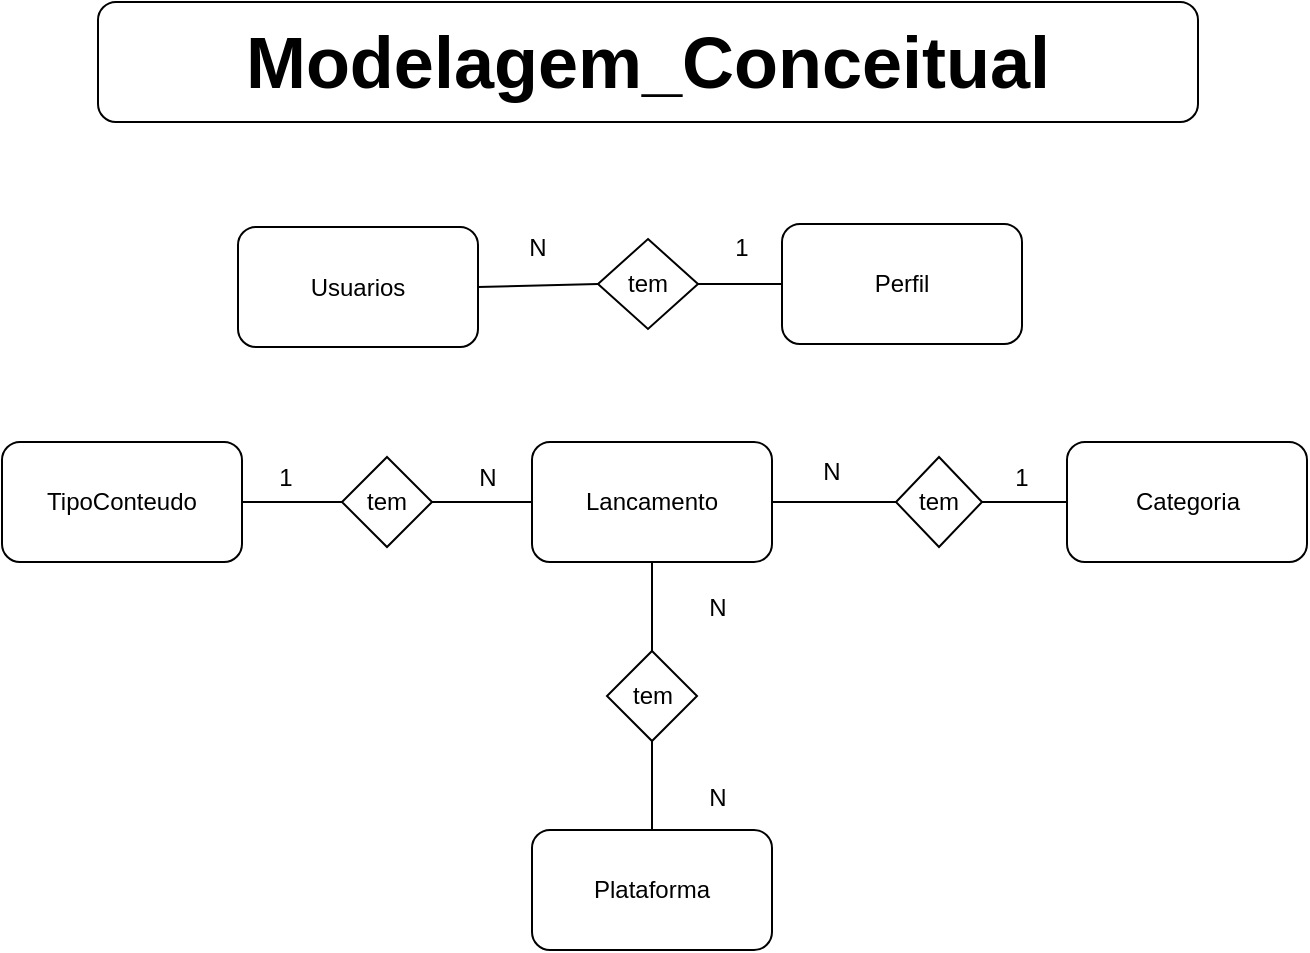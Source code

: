 <mxfile version="11.1.4" type="device"><diagram id="IKnwX2WGVvROxh1DFadM" name="Conceitual"><mxGraphModel dx="912" dy="655" grid="1" gridSize="10" guides="1" tooltips="1" connect="1" arrows="1" fold="1" page="1" pageScale="1" pageWidth="827" pageHeight="1169" math="0" shadow="0"><root><mxCell id="0"/><mxCell id="1" parent="0"/><mxCell id="0rki3idUkufvzQp9shYy-1" value="&lt;b&gt;&lt;font style=&quot;font-size: 36px&quot;&gt;Modelagem_Conceitual&lt;/font&gt;&lt;/b&gt;" style="rounded=1;whiteSpace=wrap;html=1;" vertex="1" parent="1"><mxGeometry x="217" y="20" width="550" height="60" as="geometry"/></mxCell><mxCell id="0rki3idUkufvzQp9shYy-2" value="Lancamento" style="rounded=1;whiteSpace=wrap;html=1;" vertex="1" parent="1"><mxGeometry x="434" y="240" width="120" height="60" as="geometry"/></mxCell><mxCell id="0rki3idUkufvzQp9shYy-3" value="Usuarios" style="rounded=1;whiteSpace=wrap;html=1;" vertex="1" parent="1"><mxGeometry x="287" y="132.5" width="120" height="60" as="geometry"/></mxCell><mxCell id="0rki3idUkufvzQp9shYy-4" value="Perfil" style="rounded=1;whiteSpace=wrap;html=1;" vertex="1" parent="1"><mxGeometry x="559" y="131" width="120" height="60" as="geometry"/></mxCell><mxCell id="0rki3idUkufvzQp9shYy-5" value="tem" style="rhombus;whiteSpace=wrap;html=1;" vertex="1" parent="1"><mxGeometry x="467" y="138.5" width="50" height="45" as="geometry"/></mxCell><mxCell id="0rki3idUkufvzQp9shYy-6" value="" style="endArrow=none;html=1;entryX=0;entryY=0.5;entryDx=0;entryDy=0;exitX=1;exitY=0.5;exitDx=0;exitDy=0;" edge="1" parent="1" source="0rki3idUkufvzQp9shYy-3" target="0rki3idUkufvzQp9shYy-5"><mxGeometry width="50" height="50" relative="1" as="geometry"><mxPoint x="157" y="391" as="sourcePoint"/><mxPoint x="207" y="341" as="targetPoint"/></mxGeometry></mxCell><mxCell id="0rki3idUkufvzQp9shYy-7" value="" style="endArrow=none;html=1;entryX=0;entryY=0.5;entryDx=0;entryDy=0;exitX=1;exitY=0.5;exitDx=0;exitDy=0;" edge="1" parent="1" source="0rki3idUkufvzQp9shYy-5" target="0rki3idUkufvzQp9shYy-4"><mxGeometry width="50" height="50" relative="1" as="geometry"><mxPoint x="427" y="171" as="sourcePoint"/><mxPoint x="477" y="171" as="targetPoint"/></mxGeometry></mxCell><mxCell id="0rki3idUkufvzQp9shYy-8" value="TipoConteudo" style="rounded=1;whiteSpace=wrap;html=1;" vertex="1" parent="1"><mxGeometry x="169" y="240" width="120" height="60" as="geometry"/></mxCell><mxCell id="0rki3idUkufvzQp9shYy-9" value="Categoria" style="rounded=1;whiteSpace=wrap;html=1;" vertex="1" parent="1"><mxGeometry x="701.5" y="240" width="120" height="60" as="geometry"/></mxCell><mxCell id="0rki3idUkufvzQp9shYy-19" value="tem" style="rhombus;whiteSpace=wrap;html=1;" vertex="1" parent="1"><mxGeometry x="339" y="247.5" width="45" height="45" as="geometry"/></mxCell><mxCell id="0rki3idUkufvzQp9shYy-20" value="tem" style="rhombus;whiteSpace=wrap;html=1;" vertex="1" parent="1"><mxGeometry x="616" y="247.5" width="43" height="45" as="geometry"/></mxCell><mxCell id="0rki3idUkufvzQp9shYy-23" value="" style="endArrow=none;html=1;entryX=0;entryY=0.5;entryDx=0;entryDy=0;exitX=1;exitY=0.5;exitDx=0;exitDy=0;" edge="1" parent="1" source="0rki3idUkufvzQp9shYy-2" target="0rki3idUkufvzQp9shYy-20"><mxGeometry width="50" height="50" relative="1" as="geometry"><mxPoint x="601.5" y="182.5" as="sourcePoint"/><mxPoint x="411.5" y="15" as="targetPoint"/></mxGeometry></mxCell><mxCell id="0rki3idUkufvzQp9shYy-24" value="" style="endArrow=none;html=1;entryX=0;entryY=0.5;entryDx=0;entryDy=0;exitX=1;exitY=0.5;exitDx=0;exitDy=0;" edge="1" parent="1" source="0rki3idUkufvzQp9shYy-20" target="0rki3idUkufvzQp9shYy-9"><mxGeometry width="50" height="50" relative="1" as="geometry"><mxPoint x="461.5" y="15" as="sourcePoint"/><mxPoint x="521.5" y="15" as="targetPoint"/></mxGeometry></mxCell><mxCell id="0rki3idUkufvzQp9shYy-25" value="" style="endArrow=none;html=1;entryX=1;entryY=0.5;entryDx=0;entryDy=0;exitX=0;exitY=0.5;exitDx=0;exitDy=0;" edge="1" parent="1" source="0rki3idUkufvzQp9shYy-19" target="0rki3idUkufvzQp9shYy-8"><mxGeometry width="50" height="50" relative="1" as="geometry"><mxPoint x="471.5" y="113.5" as="sourcePoint"/><mxPoint x="531.5" y="113.5" as="targetPoint"/></mxGeometry></mxCell><mxCell id="0rki3idUkufvzQp9shYy-28" value="Plataforma" style="rounded=1;whiteSpace=wrap;html=1;" vertex="1" parent="1"><mxGeometry x="434" y="434" width="120" height="60" as="geometry"/></mxCell><mxCell id="0rki3idUkufvzQp9shYy-29" value="tem" style="rhombus;whiteSpace=wrap;html=1;" vertex="1" parent="1"><mxGeometry x="471.5" y="344.5" width="45" height="45" as="geometry"/></mxCell><mxCell id="0rki3idUkufvzQp9shYy-30" value="" style="endArrow=none;html=1;entryX=0.5;entryY=0;entryDx=0;entryDy=0;exitX=0.5;exitY=1;exitDx=0;exitDy=0;" edge="1" parent="1" source="0rki3idUkufvzQp9shYy-2" target="0rki3idUkufvzQp9shYy-29"><mxGeometry width="50" height="50" relative="1" as="geometry"><mxPoint x="494" y="350" as="sourcePoint"/><mxPoint x="604.0" y="280" as="targetPoint"/></mxGeometry></mxCell><mxCell id="0rki3idUkufvzQp9shYy-31" value="" style="endArrow=none;html=1;entryX=0.5;entryY=0;entryDx=0;entryDy=0;exitX=0.5;exitY=1;exitDx=0;exitDy=0;" edge="1" parent="1" source="0rki3idUkufvzQp9shYy-29" target="0rki3idUkufvzQp9shYy-28"><mxGeometry width="50" height="50" relative="1" as="geometry"><mxPoint x="574.0" y="290" as="sourcePoint"/><mxPoint x="614.0" y="290" as="targetPoint"/></mxGeometry></mxCell><mxCell id="Ps4J2Fh5uunrOuIDjTFJ-3" value="N" style="text;html=1;strokeColor=none;fillColor=none;align=center;verticalAlign=middle;whiteSpace=wrap;rounded=0;" vertex="1" parent="1"><mxGeometry x="417" y="132.5" width="40" height="20" as="geometry"/></mxCell><mxCell id="Ps4J2Fh5uunrOuIDjTFJ-4" value="1" style="text;html=1;strokeColor=none;fillColor=none;align=center;verticalAlign=middle;whiteSpace=wrap;rounded=0;" vertex="1" parent="1"><mxGeometry x="519" y="132.5" width="40" height="20" as="geometry"/></mxCell><mxCell id="Ps4J2Fh5uunrOuIDjTFJ-6" value="N" style="text;html=1;strokeColor=none;fillColor=none;align=center;verticalAlign=middle;whiteSpace=wrap;rounded=0;" vertex="1" parent="1"><mxGeometry x="506.5" y="407.5" width="40" height="20" as="geometry"/></mxCell><mxCell id="vnw5zGLadRv68ehUV5MJ-1" value="N" style="text;html=1;strokeColor=none;fillColor=none;align=center;verticalAlign=middle;whiteSpace=wrap;rounded=0;" vertex="1" parent="1"><mxGeometry x="506.5" y="312.5" width="40" height="20" as="geometry"/></mxCell><mxCell id="vnw5zGLadRv68ehUV5MJ-2" value="1" style="text;html=1;strokeColor=none;fillColor=none;align=center;verticalAlign=middle;whiteSpace=wrap;rounded=0;" vertex="1" parent="1"><mxGeometry x="659" y="247.5" width="40" height="20" as="geometry"/></mxCell><mxCell id="vnw5zGLadRv68ehUV5MJ-3" value="1" style="text;html=1;strokeColor=none;fillColor=none;align=center;verticalAlign=middle;whiteSpace=wrap;rounded=0;" vertex="1" parent="1"><mxGeometry x="291" y="247.5" width="40" height="20" as="geometry"/></mxCell><mxCell id="6OvE1vH8-m94Sic16W-X-6" value="" style="endArrow=none;html=1;entryX=1;entryY=0.5;entryDx=0;entryDy=0;exitX=0;exitY=0.5;exitDx=0;exitDy=0;" edge="1" parent="1" source="0rki3idUkufvzQp9shYy-2" target="0rki3idUkufvzQp9shYy-19"><mxGeometry width="50" height="50" relative="1" as="geometry"><mxPoint x="239" y="300.5" as="sourcePoint"/><mxPoint x="19" y="283.5" as="targetPoint"/></mxGeometry></mxCell><mxCell id="6OvE1vH8-m94Sic16W-X-7" value="N" style="text;html=1;strokeColor=none;fillColor=none;align=center;verticalAlign=middle;whiteSpace=wrap;rounded=0;" vertex="1" parent="1"><mxGeometry x="392" y="247.5" width="40" height="20" as="geometry"/></mxCell><mxCell id="Ek5ARJxSfsTclwWQQklN-2" value="N" style="text;html=1;strokeColor=none;fillColor=none;align=center;verticalAlign=middle;whiteSpace=wrap;rounded=0;" vertex="1" parent="1"><mxGeometry x="564" y="245" width="40" height="20" as="geometry"/></mxCell></root></mxGraphModel></diagram><diagram id="EGHrny3RZCT56U7k2skt" name="Lógico"><mxGraphModel dx="1640" dy="667" grid="1" gridSize="10" guides="1" tooltips="1" connect="1" arrows="1" fold="1" page="1" pageScale="1" pageWidth="827" pageHeight="1169" math="0" shadow="0"><root><mxCell id="7Ri-d8o1p8bGG8eYC5vz-0"/><mxCell id="7Ri-d8o1p8bGG8eYC5vz-1" parent="7Ri-d8o1p8bGG8eYC5vz-0"/><mxCell id="NdsXeP2l0kmB4vTg7aDw-0" value="&lt;b&gt;&lt;font style=&quot;font-size: 36px&quot;&gt;Modelagem_Lógico&lt;/font&gt;&lt;/b&gt;" style="rounded=1;whiteSpace=wrap;html=1;" vertex="1" parent="7Ri-d8o1p8bGG8eYC5vz-1"><mxGeometry x="245" y="30" width="550" height="60" as="geometry"/></mxCell><mxCell id="O2odeayX1p85_oDt7frI-0" value="Usuarios" style="swimlane;fontStyle=0;childLayout=stackLayout;horizontal=1;startSize=26;fillColor=#e0e0e0;horizontalStack=0;resizeParent=1;resizeParentMax=0;resizeLast=0;collapsible=1;marginBottom=0;swimlaneFillColor=#ffffff;align=center;fontSize=14;" vertex="1" parent="7Ri-d8o1p8bGG8eYC5vz-1"><mxGeometry x="195" y="159.5" width="180" height="160" as="geometry"/></mxCell><mxCell id="O2odeayX1p85_oDt7frI-1" value="IdUsuario : INT" style="shape=partialRectangle;top=0;left=0;right=0;bottom=1;align=left;verticalAlign=middle;fillColor=none;spacingLeft=34;spacingRight=4;overflow=hidden;rotatable=0;points=[[0,0.5],[1,0.5]];portConstraint=eastwest;dropTarget=0;fontStyle=5;fontSize=12;" vertex="1" parent="O2odeayX1p85_oDt7frI-0"><mxGeometry y="26" width="180" height="30" as="geometry"/></mxCell><mxCell id="O2odeayX1p85_oDt7frI-2" value="PK" style="shape=partialRectangle;top=0;left=0;bottom=0;fillColor=none;align=left;verticalAlign=middle;spacingLeft=4;spacingRight=4;overflow=hidden;rotatable=0;points=[];portConstraint=eastwest;part=1;fontSize=12;" vertex="1" connectable="0" parent="O2odeayX1p85_oDt7frI-1"><mxGeometry width="30" height="30" as="geometry"/></mxCell><mxCell id="O2odeayX1p85_oDt7frI-3" value="Nome : VARCHAR(250)" style="shape=partialRectangle;top=0;left=0;right=0;bottom=0;align=left;verticalAlign=top;fillColor=none;spacingLeft=34;spacingRight=4;overflow=hidden;rotatable=0;points=[[0,0.5],[1,0.5]];portConstraint=eastwest;dropTarget=0;fontSize=12;" vertex="1" parent="O2odeayX1p85_oDt7frI-0"><mxGeometry y="56" width="180" height="26" as="geometry"/></mxCell><mxCell id="O2odeayX1p85_oDt7frI-4" value="" style="shape=partialRectangle;top=0;left=0;bottom=0;fillColor=none;align=left;verticalAlign=top;spacingLeft=4;spacingRight=4;overflow=hidden;rotatable=0;points=[];portConstraint=eastwest;part=1;fontSize=12;" vertex="1" connectable="0" parent="O2odeayX1p85_oDt7frI-3"><mxGeometry width="30" height="26" as="geometry"/></mxCell><mxCell id="O2odeayX1p85_oDt7frI-5" value="Email : VARCHAR(250)" style="shape=partialRectangle;top=0;left=0;right=0;bottom=0;align=left;verticalAlign=top;fillColor=none;spacingLeft=34;spacingRight=4;overflow=hidden;rotatable=0;points=[[0,0.5],[1,0.5]];portConstraint=eastwest;dropTarget=0;fontSize=12;" vertex="1" parent="O2odeayX1p85_oDt7frI-0"><mxGeometry y="82" width="180" height="26" as="geometry"/></mxCell><mxCell id="O2odeayX1p85_oDt7frI-6" value="" style="shape=partialRectangle;top=0;left=0;bottom=0;fillColor=none;align=left;verticalAlign=top;spacingLeft=4;spacingRight=4;overflow=hidden;rotatable=0;points=[];portConstraint=eastwest;part=1;fontSize=12;" vertex="1" connectable="0" parent="O2odeayX1p85_oDt7frI-5"><mxGeometry width="30" height="26" as="geometry"/></mxCell><mxCell id="O2odeayX1p85_oDt7frI-7" value="Senha : VARCHAR(250)" style="shape=partialRectangle;top=0;left=0;right=0;bottom=0;align=left;verticalAlign=top;fillColor=none;spacingLeft=34;spacingRight=4;overflow=hidden;rotatable=0;points=[[0,0.5],[1,0.5]];portConstraint=eastwest;dropTarget=0;fontSize=12;" vertex="1" parent="O2odeayX1p85_oDt7frI-0"><mxGeometry y="108" width="180" height="26" as="geometry"/></mxCell><mxCell id="O2odeayX1p85_oDt7frI-8" value="" style="shape=partialRectangle;top=0;left=0;bottom=0;fillColor=none;align=left;verticalAlign=top;spacingLeft=4;spacingRight=4;overflow=hidden;rotatable=0;points=[];portConstraint=eastwest;part=1;fontSize=12;" vertex="1" connectable="0" parent="O2odeayX1p85_oDt7frI-7"><mxGeometry width="30" height="26" as="geometry"/></mxCell><mxCell id="Vu28SSh7obWWDR5GyTZl-0" value="IdPerfil : VARCHAR(50)" style="shape=partialRectangle;top=0;left=0;right=0;bottom=0;align=left;verticalAlign=top;fillColor=none;spacingLeft=34;spacingRight=4;overflow=hidden;rotatable=0;points=[[0,0.5],[1,0.5]];portConstraint=eastwest;dropTarget=0;fontSize=12;" vertex="1" parent="O2odeayX1p85_oDt7frI-0"><mxGeometry y="134" width="180" height="26" as="geometry"/></mxCell><mxCell id="Vu28SSh7obWWDR5GyTZl-1" value="FK" style="shape=partialRectangle;top=0;left=0;bottom=0;fillColor=none;align=left;verticalAlign=top;spacingLeft=4;spacingRight=4;overflow=hidden;rotatable=0;points=[];portConstraint=eastwest;part=1;fontSize=12;" vertex="1" connectable="0" parent="Vu28SSh7obWWDR5GyTZl-0"><mxGeometry width="30" height="26" as="geometry"/></mxCell><mxCell id="16eVFAunncy68CrS1ix2-0" value="Perfil" style="swimlane;fontStyle=0;childLayout=stackLayout;horizontal=1;startSize=26;fillColor=#e0e0e0;horizontalStack=0;resizeParent=1;resizeParentMax=0;resizeLast=0;collapsible=1;marginBottom=0;swimlaneFillColor=#ffffff;align=center;fontSize=14;" vertex="1" parent="7Ri-d8o1p8bGG8eYC5vz-1"><mxGeometry x="180" y="336.5" width="190" height="82" as="geometry"/></mxCell><mxCell id="16eVFAunncy68CrS1ix2-1" value="IdPerfil : INT" style="shape=partialRectangle;top=0;left=0;right=0;bottom=1;align=left;verticalAlign=middle;fillColor=none;spacingLeft=34;spacingRight=4;overflow=hidden;rotatable=0;points=[[0,0.5],[1,0.5]];portConstraint=eastwest;dropTarget=0;fontStyle=5;fontSize=12;" vertex="1" parent="16eVFAunncy68CrS1ix2-0"><mxGeometry y="26" width="190" height="30" as="geometry"/></mxCell><mxCell id="16eVFAunncy68CrS1ix2-2" value="PK" style="shape=partialRectangle;top=0;left=0;bottom=0;fillColor=none;align=left;verticalAlign=middle;spacingLeft=4;spacingRight=4;overflow=hidden;rotatable=0;points=[];portConstraint=eastwest;part=1;fontSize=12;" vertex="1" connectable="0" parent="16eVFAunncy68CrS1ix2-1"><mxGeometry width="30" height="30" as="geometry"/></mxCell><mxCell id="16eVFAunncy68CrS1ix2-3" value="TipoPerfil : VARCHAR(50)" style="shape=partialRectangle;top=0;left=0;right=0;bottom=0;align=left;verticalAlign=top;fillColor=none;spacingLeft=34;spacingRight=4;overflow=hidden;rotatable=0;points=[[0,0.5],[1,0.5]];portConstraint=eastwest;dropTarget=0;fontSize=12;" vertex="1" parent="16eVFAunncy68CrS1ix2-0"><mxGeometry y="56" width="190" height="26" as="geometry"/></mxCell><mxCell id="16eVFAunncy68CrS1ix2-4" value="" style="shape=partialRectangle;top=0;left=0;bottom=0;fillColor=none;align=left;verticalAlign=top;spacingLeft=4;spacingRight=4;overflow=hidden;rotatable=0;points=[];portConstraint=eastwest;part=1;fontSize=12;" vertex="1" connectable="0" parent="16eVFAunncy68CrS1ix2-3"><mxGeometry width="30" height="26" as="geometry"/></mxCell><mxCell id="4w_0l3rW0VxgrDe8Ky_o-0" value="" style="edgeStyle=entityRelationEdgeStyle;fontSize=12;html=1;endArrow=ERoneToMany;" edge="1" parent="7Ri-d8o1p8bGG8eYC5vz-1" source="16eVFAunncy68CrS1ix2-1" target="Vu28SSh7obWWDR5GyTZl-0"><mxGeometry width="100" height="100" relative="1" as="geometry"><mxPoint x="180" y="176.5" as="sourcePoint"/><mxPoint x="280" y="76.5" as="targetPoint"/></mxGeometry></mxCell><mxCell id="VnrkUIsHXtLigYM9CemC-0" value="Lancamento" style="swimlane;fontStyle=0;childLayout=stackLayout;horizontal=1;startSize=26;fillColor=#e0e0e0;horizontalStack=0;resizeParent=1;resizeParentMax=0;resizeLast=0;collapsible=1;marginBottom=0;swimlaneFillColor=#ffffff;align=center;fontSize=14;" vertex="1" parent="7Ri-d8o1p8bGG8eYC5vz-1"><mxGeometry x="490" y="144.5" width="210" height="210" as="geometry"/></mxCell><mxCell id="VnrkUIsHXtLigYM9CemC-1" value="IdLancamento : INT" style="shape=partialRectangle;top=0;left=0;right=0;bottom=1;align=left;verticalAlign=middle;fillColor=none;spacingLeft=34;spacingRight=4;overflow=hidden;rotatable=0;points=[[0,0.5],[1,0.5]];portConstraint=eastwest;dropTarget=0;fontStyle=5;fontSize=12;" vertex="1" parent="VnrkUIsHXtLigYM9CemC-0"><mxGeometry y="26" width="210" height="30" as="geometry"/></mxCell><mxCell id="VnrkUIsHXtLigYM9CemC-2" value="PK" style="shape=partialRectangle;top=0;left=0;bottom=0;fillColor=none;align=left;verticalAlign=middle;spacingLeft=4;spacingRight=4;overflow=hidden;rotatable=0;points=[];portConstraint=eastwest;part=1;fontSize=12;" vertex="1" connectable="0" parent="VnrkUIsHXtLigYM9CemC-1"><mxGeometry width="30" height="30" as="geometry"/></mxCell><mxCell id="jdHy19el-QAuQYGRUMuP-0" value="IdTipoConteudo : INT" style="shape=partialRectangle;top=0;left=0;right=0;bottom=0;align=left;verticalAlign=top;fillColor=none;spacingLeft=34;spacingRight=4;overflow=hidden;rotatable=0;points=[[0,0.5],[1,0.5]];portConstraint=eastwest;dropTarget=0;fontSize=12;" vertex="1" parent="VnrkUIsHXtLigYM9CemC-0"><mxGeometry y="56" width="210" height="24" as="geometry"/></mxCell><mxCell id="jdHy19el-QAuQYGRUMuP-1" value="FK" style="shape=partialRectangle;top=0;left=0;bottom=0;fillColor=none;align=left;verticalAlign=top;spacingLeft=4;spacingRight=4;overflow=hidden;rotatable=0;points=[];portConstraint=eastwest;part=1;fontSize=12;" vertex="1" connectable="0" parent="jdHy19el-QAuQYGRUMuP-0"><mxGeometry width="30" height="24" as="geometry"/></mxCell><mxCell id="VnrkUIsHXtLigYM9CemC-3" value="DataLancamento : DATETIME" style="shape=partialRectangle;top=0;left=0;right=0;bottom=0;align=left;verticalAlign=top;fillColor=none;spacingLeft=34;spacingRight=4;overflow=hidden;rotatable=0;points=[[0,0.5],[1,0.5]];portConstraint=eastwest;dropTarget=0;fontSize=12;" vertex="1" parent="VnrkUIsHXtLigYM9CemC-0"><mxGeometry y="80" width="210" height="26" as="geometry"/></mxCell><mxCell id="VnrkUIsHXtLigYM9CemC-4" value="" style="shape=partialRectangle;top=0;left=0;bottom=0;fillColor=none;align=left;verticalAlign=top;spacingLeft=4;spacingRight=4;overflow=hidden;rotatable=0;points=[];portConstraint=eastwest;part=1;fontSize=12;" vertex="1" connectable="0" parent="VnrkUIsHXtLigYM9CemC-3"><mxGeometry width="30" height="26" as="geometry"/></mxCell><mxCell id="hyJkuTpjswOK6uplm6yy-0" value="Duracao : INT" style="shape=partialRectangle;top=0;left=0;right=0;bottom=0;align=left;verticalAlign=top;fillColor=none;spacingLeft=34;spacingRight=4;overflow=hidden;rotatable=0;points=[[0,0.5],[1,0.5]];portConstraint=eastwest;dropTarget=0;fontSize=12;" vertex="1" parent="VnrkUIsHXtLigYM9CemC-0"><mxGeometry y="106" width="210" height="26" as="geometry"/></mxCell><mxCell id="hyJkuTpjswOK6uplm6yy-1" value="" style="shape=partialRectangle;top=0;left=0;bottom=0;fillColor=none;align=left;verticalAlign=top;spacingLeft=4;spacingRight=4;overflow=hidden;rotatable=0;points=[];portConstraint=eastwest;part=1;fontSize=12;" vertex="1" connectable="0" parent="hyJkuTpjswOK6uplm6yy-0"><mxGeometry width="30" height="26" as="geometry"/></mxCell><mxCell id="VnrkUIsHXtLigYM9CemC-7" value="Titulo : VARCHAR(250)" style="shape=partialRectangle;top=0;left=0;right=0;bottom=0;align=left;verticalAlign=top;fillColor=none;spacingLeft=34;spacingRight=4;overflow=hidden;rotatable=0;points=[[0,0.5],[1,0.5]];portConstraint=eastwest;dropTarget=0;fontSize=12;" vertex="1" parent="VnrkUIsHXtLigYM9CemC-0"><mxGeometry y="132" width="210" height="22" as="geometry"/></mxCell><mxCell id="VnrkUIsHXtLigYM9CemC-8" value="" style="shape=partialRectangle;top=0;left=0;bottom=0;fillColor=none;align=left;verticalAlign=top;spacingLeft=4;spacingRight=4;overflow=hidden;rotatable=0;points=[];portConstraint=eastwest;part=1;fontSize=12;" vertex="1" connectable="0" parent="VnrkUIsHXtLigYM9CemC-7"><mxGeometry width="30" height="22" as="geometry"/></mxCell><mxCell id="WVrqbQGNlWpCRH1jvZAr-11" value="Sinopse : VARCHAR(250)" style="shape=partialRectangle;top=0;left=0;right=0;bottom=0;align=left;verticalAlign=top;fillColor=none;spacingLeft=34;spacingRight=4;overflow=hidden;rotatable=0;points=[[0,0.5],[1,0.5]];portConstraint=eastwest;dropTarget=0;fontSize=12;" vertex="1" parent="VnrkUIsHXtLigYM9CemC-0"><mxGeometry y="154" width="210" height="30" as="geometry"/></mxCell><mxCell id="WVrqbQGNlWpCRH1jvZAr-12" value="" style="shape=partialRectangle;top=0;left=0;bottom=0;fillColor=none;align=left;verticalAlign=top;spacingLeft=4;spacingRight=4;overflow=hidden;rotatable=0;points=[];portConstraint=eastwest;part=1;fontSize=12;" vertex="1" connectable="0" parent="WVrqbQGNlWpCRH1jvZAr-11"><mxGeometry width="30" height="30" as="geometry"/></mxCell><mxCell id="jdHy19el-QAuQYGRUMuP-2" value="IdCategoria : INT" style="shape=partialRectangle;top=0;left=0;right=0;bottom=0;align=left;verticalAlign=top;fillColor=none;spacingLeft=34;spacingRight=4;overflow=hidden;rotatable=0;points=[[0,0.5],[1,0.5]];portConstraint=eastwest;dropTarget=0;fontSize=12;" vertex="1" parent="VnrkUIsHXtLigYM9CemC-0"><mxGeometry y="184" width="210" height="26" as="geometry"/></mxCell><mxCell id="jdHy19el-QAuQYGRUMuP-3" value="FK" style="shape=partialRectangle;top=0;left=0;bottom=0;fillColor=none;align=left;verticalAlign=top;spacingLeft=4;spacingRight=4;overflow=hidden;rotatable=0;points=[];portConstraint=eastwest;part=1;fontSize=12;" vertex="1" connectable="0" parent="jdHy19el-QAuQYGRUMuP-2"><mxGeometry width="30" height="26" as="geometry"/></mxCell><mxCell id="WVrqbQGNlWpCRH1jvZAr-0" value="Categoria" style="swimlane;fontStyle=0;childLayout=stackLayout;horizontal=1;startSize=26;fillColor=#e0e0e0;horizontalStack=0;resizeParent=1;resizeParentMax=0;resizeLast=0;collapsible=1;marginBottom=0;swimlaneFillColor=#ffffff;align=center;fontSize=14;" vertex="1" parent="7Ri-d8o1p8bGG8eYC5vz-1"><mxGeometry x="185" y="450.5" width="180" height="82" as="geometry"/></mxCell><mxCell id="WVrqbQGNlWpCRH1jvZAr-1" value="IdCategoria : INT" style="shape=partialRectangle;top=0;left=0;right=0;bottom=1;align=left;verticalAlign=middle;fillColor=none;spacingLeft=34;spacingRight=4;overflow=hidden;rotatable=0;points=[[0,0.5],[1,0.5]];portConstraint=eastwest;dropTarget=0;fontStyle=5;fontSize=12;" vertex="1" parent="WVrqbQGNlWpCRH1jvZAr-0"><mxGeometry y="26" width="180" height="30" as="geometry"/></mxCell><mxCell id="WVrqbQGNlWpCRH1jvZAr-2" value="PK" style="shape=partialRectangle;top=0;left=0;bottom=0;fillColor=none;align=left;verticalAlign=middle;spacingLeft=4;spacingRight=4;overflow=hidden;rotatable=0;points=[];portConstraint=eastwest;part=1;fontSize=12;" vertex="1" connectable="0" parent="WVrqbQGNlWpCRH1jvZAr-1"><mxGeometry width="30" height="30" as="geometry"/></mxCell><mxCell id="WVrqbQGNlWpCRH1jvZAr-3" value="Nome : VARCHAR(250)" style="shape=partialRectangle;top=0;left=0;right=0;bottom=0;align=left;verticalAlign=top;fillColor=none;spacingLeft=34;spacingRight=4;overflow=hidden;rotatable=0;points=[[0,0.5],[1,0.5]];portConstraint=eastwest;dropTarget=0;fontSize=12;" vertex="1" parent="WVrqbQGNlWpCRH1jvZAr-0"><mxGeometry y="56" width="180" height="26" as="geometry"/></mxCell><mxCell id="WVrqbQGNlWpCRH1jvZAr-4" value="" style="shape=partialRectangle;top=0;left=0;bottom=0;fillColor=none;align=left;verticalAlign=top;spacingLeft=4;spacingRight=4;overflow=hidden;rotatable=0;points=[];portConstraint=eastwest;part=1;fontSize=12;" vertex="1" connectable="0" parent="WVrqbQGNlWpCRH1jvZAr-3"><mxGeometry width="30" height="26" as="geometry"/></mxCell><mxCell id="4VrBA0bQ8mPD_wwiLWpy-0" value="" style="edgeStyle=entityRelationEdgeStyle;fontSize=12;html=1;endArrow=ERoneToMany;entryX=0;entryY=0.5;entryDx=0;entryDy=0;" edge="1" parent="7Ri-d8o1p8bGG8eYC5vz-1" source="WVrqbQGNlWpCRH1jvZAr-1" target="jdHy19el-QAuQYGRUMuP-2"><mxGeometry width="100" height="100" relative="1" as="geometry"><mxPoint x="100" y="476.5" as="sourcePoint"/><mxPoint x="200" y="376.5" as="targetPoint"/></mxGeometry></mxCell><mxCell id="HNiEkRMSMiZ75FIC79KM-0" value="TipoConteudo" style="swimlane;fontStyle=0;childLayout=stackLayout;horizontal=1;startSize=26;fillColor=#e0e0e0;horizontalStack=0;resizeParent=1;resizeParentMax=0;resizeLast=0;collapsible=1;marginBottom=0;swimlaneFillColor=#ffffff;align=center;fontSize=14;" vertex="1" parent="7Ri-d8o1p8bGG8eYC5vz-1"><mxGeometry x="780" y="174.5" width="180" height="82" as="geometry"/></mxCell><mxCell id="HNiEkRMSMiZ75FIC79KM-1" value="IdTipoConteudo : INT" style="shape=partialRectangle;top=0;left=0;right=0;bottom=1;align=left;verticalAlign=middle;fillColor=none;spacingLeft=34;spacingRight=4;overflow=hidden;rotatable=0;points=[[0,0.5],[1,0.5]];portConstraint=eastwest;dropTarget=0;fontStyle=5;fontSize=12;" vertex="1" parent="HNiEkRMSMiZ75FIC79KM-0"><mxGeometry y="26" width="180" height="30" as="geometry"/></mxCell><mxCell id="HNiEkRMSMiZ75FIC79KM-2" value="PK" style="shape=partialRectangle;top=0;left=0;bottom=0;fillColor=none;align=left;verticalAlign=middle;spacingLeft=4;spacingRight=4;overflow=hidden;rotatable=0;points=[];portConstraint=eastwest;part=1;fontSize=12;" vertex="1" connectable="0" parent="HNiEkRMSMiZ75FIC79KM-1"><mxGeometry width="30" height="30" as="geometry"/></mxCell><mxCell id="HNiEkRMSMiZ75FIC79KM-3" value="Nome : VARCHAR(250)" style="shape=partialRectangle;top=0;left=0;right=0;bottom=0;align=left;verticalAlign=top;fillColor=none;spacingLeft=34;spacingRight=4;overflow=hidden;rotatable=0;points=[[0,0.5],[1,0.5]];portConstraint=eastwest;dropTarget=0;fontSize=12;" vertex="1" parent="HNiEkRMSMiZ75FIC79KM-0"><mxGeometry y="56" width="180" height="26" as="geometry"/></mxCell><mxCell id="HNiEkRMSMiZ75FIC79KM-4" value="" style="shape=partialRectangle;top=0;left=0;bottom=0;fillColor=none;align=left;verticalAlign=top;spacingLeft=4;spacingRight=4;overflow=hidden;rotatable=0;points=[];portConstraint=eastwest;part=1;fontSize=12;" vertex="1" connectable="0" parent="HNiEkRMSMiZ75FIC79KM-3"><mxGeometry width="30" height="26" as="geometry"/></mxCell><mxCell id="HNiEkRMSMiZ75FIC79KM-5" value="" style="edgeStyle=entityRelationEdgeStyle;fontSize=12;html=1;endArrow=ERoneToMany;" edge="1" parent="7Ri-d8o1p8bGG8eYC5vz-1" source="HNiEkRMSMiZ75FIC79KM-1" target="jdHy19el-QAuQYGRUMuP-0"><mxGeometry width="100" height="100" relative="1" as="geometry"><mxPoint x="250" y="228.5" as="sourcePoint"/><mxPoint x="330" y="317.029" as="targetPoint"/></mxGeometry></mxCell><mxCell id="Wy2t3hgFdZ64awi4qET6-0" value="Plataforma" style="swimlane;fontStyle=0;childLayout=stackLayout;horizontal=1;startSize=26;fillColor=#e0e0e0;horizontalStack=0;resizeParent=1;resizeParentMax=0;resizeLast=0;collapsible=1;marginBottom=0;swimlaneFillColor=#ffffff;align=center;fontSize=14;" vertex="1" parent="7Ri-d8o1p8bGG8eYC5vz-1"><mxGeometry x="502.5" y="418.5" width="180" height="82" as="geometry"/></mxCell><mxCell id="Wy2t3hgFdZ64awi4qET6-1" value="IdPlataforma : INT" style="shape=partialRectangle;top=0;left=0;right=0;bottom=1;align=left;verticalAlign=middle;fillColor=none;spacingLeft=34;spacingRight=4;overflow=hidden;rotatable=0;points=[[0,0.5],[1,0.5]];portConstraint=eastwest;dropTarget=0;fontStyle=5;fontSize=12;" vertex="1" parent="Wy2t3hgFdZ64awi4qET6-0"><mxGeometry y="26" width="180" height="30" as="geometry"/></mxCell><mxCell id="Wy2t3hgFdZ64awi4qET6-2" value="PK" style="shape=partialRectangle;top=0;left=0;bottom=0;fillColor=none;align=left;verticalAlign=middle;spacingLeft=4;spacingRight=4;overflow=hidden;rotatable=0;points=[];portConstraint=eastwest;part=1;fontSize=12;" vertex="1" connectable="0" parent="Wy2t3hgFdZ64awi4qET6-1"><mxGeometry width="30" height="30" as="geometry"/></mxCell><mxCell id="Wy2t3hgFdZ64awi4qET6-3" value="Nome : VARCHAR(250)" style="shape=partialRectangle;top=0;left=0;right=0;bottom=0;align=left;verticalAlign=top;fillColor=none;spacingLeft=34;spacingRight=4;overflow=hidden;rotatable=0;points=[[0,0.5],[1,0.5]];portConstraint=eastwest;dropTarget=0;fontSize=12;" vertex="1" parent="Wy2t3hgFdZ64awi4qET6-0"><mxGeometry y="56" width="180" height="26" as="geometry"/></mxCell><mxCell id="Wy2t3hgFdZ64awi4qET6-4" value="" style="shape=partialRectangle;top=0;left=0;bottom=0;fillColor=none;align=left;verticalAlign=top;spacingLeft=4;spacingRight=4;overflow=hidden;rotatable=0;points=[];portConstraint=eastwest;part=1;fontSize=12;" vertex="1" connectable="0" parent="Wy2t3hgFdZ64awi4qET6-3"><mxGeometry width="30" height="26" as="geometry"/></mxCell><mxCell id="Wy2t3hgFdZ64awi4qET6-10" value="PlataformaLancamento" style="swimlane;fontStyle=0;childLayout=stackLayout;horizontal=1;startSize=26;fillColor=#e0e0e0;horizontalStack=0;resizeParent=1;resizeParentMax=0;resizeLast=0;collapsible=1;marginBottom=0;swimlaneFillColor=#ffffff;align=center;fontSize=14;" vertex="1" parent="7Ri-d8o1p8bGG8eYC5vz-1"><mxGeometry x="780" y="396.5" width="180" height="78" as="geometry"/></mxCell><mxCell id="Wy2t3hgFdZ64awi4qET6-15" value="IdLancamento : INT" style="shape=partialRectangle;top=0;left=0;right=0;bottom=0;align=left;verticalAlign=top;fillColor=none;spacingLeft=34;spacingRight=4;overflow=hidden;rotatable=0;points=[[0,0.5],[1,0.5]];portConstraint=eastwest;dropTarget=0;fontSize=12;" vertex="1" parent="Wy2t3hgFdZ64awi4qET6-10"><mxGeometry y="26" width="180" height="26" as="geometry"/></mxCell><mxCell id="Wy2t3hgFdZ64awi4qET6-16" value="FK" style="shape=partialRectangle;top=0;left=0;bottom=0;fillColor=none;align=left;verticalAlign=top;spacingLeft=4;spacingRight=4;overflow=hidden;rotatable=0;points=[];portConstraint=eastwest;part=1;fontSize=12;" vertex="1" connectable="0" parent="Wy2t3hgFdZ64awi4qET6-15"><mxGeometry width="30" height="26" as="geometry"/></mxCell><mxCell id="Wy2t3hgFdZ64awi4qET6-13" value="IdPlataforma : INT" style="shape=partialRectangle;top=0;left=0;right=0;bottom=0;align=left;verticalAlign=top;fillColor=none;spacingLeft=34;spacingRight=4;overflow=hidden;rotatable=0;points=[[0,0.5],[1,0.5]];portConstraint=eastwest;dropTarget=0;fontSize=12;" vertex="1" parent="Wy2t3hgFdZ64awi4qET6-10"><mxGeometry y="52" width="180" height="26" as="geometry"/></mxCell><mxCell id="Wy2t3hgFdZ64awi4qET6-14" value="FK" style="shape=partialRectangle;top=0;left=0;bottom=0;fillColor=none;align=left;verticalAlign=top;spacingLeft=4;spacingRight=4;overflow=hidden;rotatable=0;points=[];portConstraint=eastwest;part=1;fontSize=12;" vertex="1" connectable="0" parent="Wy2t3hgFdZ64awi4qET6-13"><mxGeometry width="30" height="26" as="geometry"/></mxCell><mxCell id="Wy2t3hgFdZ64awi4qET6-21" value="" style="edgeStyle=entityRelationEdgeStyle;fontSize=12;html=1;endArrow=ERoneToMany;entryX=0;entryY=0.5;entryDx=0;entryDy=0;" edge="1" parent="7Ri-d8o1p8bGG8eYC5vz-1" source="VnrkUIsHXtLigYM9CemC-1" target="Wy2t3hgFdZ64awi4qET6-15"><mxGeometry width="100" height="100" relative="1" as="geometry"><mxPoint x="250" y="358.206" as="sourcePoint"/><mxPoint x="330" y="382.912" as="targetPoint"/></mxGeometry></mxCell><mxCell id="Wy2t3hgFdZ64awi4qET6-22" value="" style="edgeStyle=entityRelationEdgeStyle;fontSize=12;html=1;endArrow=ERoneToMany;exitX=1;exitY=0.5;exitDx=0;exitDy=0;entryX=0;entryY=0.5;entryDx=0;entryDy=0;" edge="1" parent="7Ri-d8o1p8bGG8eYC5vz-1" source="Wy2t3hgFdZ64awi4qET6-1" target="Wy2t3hgFdZ64awi4qET6-13"><mxGeometry width="100" height="100" relative="1" as="geometry"><mxPoint x="260" y="368.206" as="sourcePoint"/><mxPoint x="430" y="516.5" as="targetPoint"/></mxGeometry></mxCell></root></mxGraphModel></diagram></mxfile>